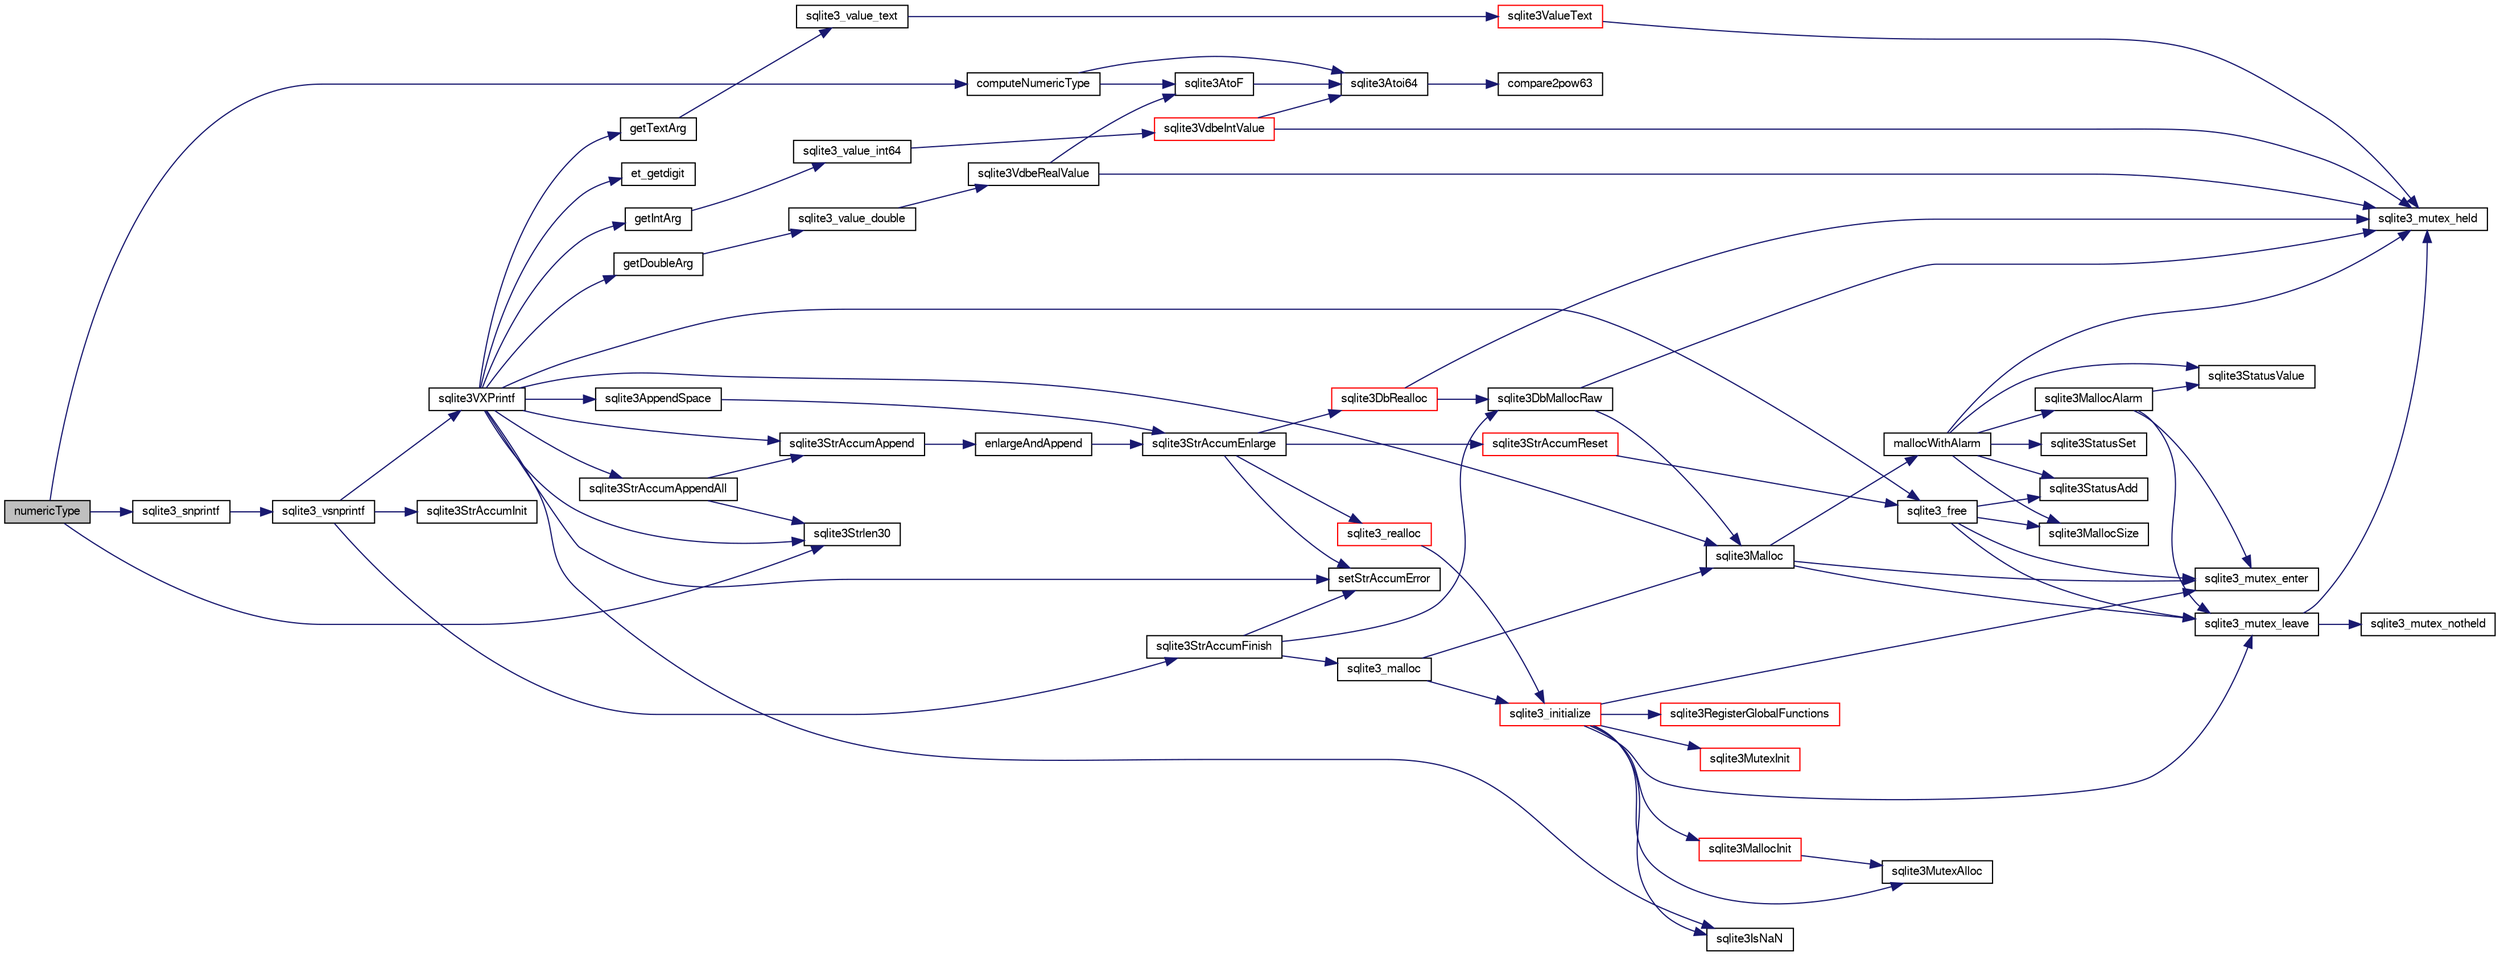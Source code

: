 digraph "numericType"
{
  edge [fontname="FreeSans",fontsize="10",labelfontname="FreeSans",labelfontsize="10"];
  node [fontname="FreeSans",fontsize="10",shape=record];
  rankdir="LR";
  Node185717 [label="numericType",height=0.2,width=0.4,color="black", fillcolor="grey75", style="filled", fontcolor="black"];
  Node185717 -> Node185718 [color="midnightblue",fontsize="10",style="solid",fontname="FreeSans"];
  Node185718 [label="computeNumericType",height=0.2,width=0.4,color="black", fillcolor="white", style="filled",URL="$sqlite3_8c.html#a8143e0b9f287e15d4604fcdb977c5357"];
  Node185718 -> Node185719 [color="midnightblue",fontsize="10",style="solid",fontname="FreeSans"];
  Node185719 [label="sqlite3AtoF",height=0.2,width=0.4,color="black", fillcolor="white", style="filled",URL="$sqlite3_8c.html#ad2a961fc08942417d977510a1384b6d2"];
  Node185719 -> Node185720 [color="midnightblue",fontsize="10",style="solid",fontname="FreeSans"];
  Node185720 [label="sqlite3Atoi64",height=0.2,width=0.4,color="black", fillcolor="white", style="filled",URL="$sqlite3_8c.html#a5b13083911b3dc0a0b54f43acc686a39"];
  Node185720 -> Node185721 [color="midnightblue",fontsize="10",style="solid",fontname="FreeSans"];
  Node185721 [label="compare2pow63",height=0.2,width=0.4,color="black", fillcolor="white", style="filled",URL="$sqlite3_8c.html#adcbebdd3f570175519922276b83132e0"];
  Node185718 -> Node185720 [color="midnightblue",fontsize="10",style="solid",fontname="FreeSans"];
  Node185717 -> Node185722 [color="midnightblue",fontsize="10",style="solid",fontname="FreeSans"];
  Node185722 [label="sqlite3_snprintf",height=0.2,width=0.4,color="black", fillcolor="white", style="filled",URL="$sqlite3_8c.html#aa2695a752e971577f5784122f2013c40"];
  Node185722 -> Node185723 [color="midnightblue",fontsize="10",style="solid",fontname="FreeSans"];
  Node185723 [label="sqlite3_vsnprintf",height=0.2,width=0.4,color="black", fillcolor="white", style="filled",URL="$sqlite3_8c.html#a0862c03aea71d62847e452aa655add42"];
  Node185723 -> Node185724 [color="midnightblue",fontsize="10",style="solid",fontname="FreeSans"];
  Node185724 [label="sqlite3StrAccumInit",height=0.2,width=0.4,color="black", fillcolor="white", style="filled",URL="$sqlite3_8c.html#aabf95e113b9d54d519cd15a56215f560"];
  Node185723 -> Node185725 [color="midnightblue",fontsize="10",style="solid",fontname="FreeSans"];
  Node185725 [label="sqlite3VXPrintf",height=0.2,width=0.4,color="black", fillcolor="white", style="filled",URL="$sqlite3_8c.html#a63c25806c9bd4a2b76f9a0eb232c6bde"];
  Node185725 -> Node185726 [color="midnightblue",fontsize="10",style="solid",fontname="FreeSans"];
  Node185726 [label="sqlite3StrAccumAppend",height=0.2,width=0.4,color="black", fillcolor="white", style="filled",URL="$sqlite3_8c.html#a56664fa33def33c5a5245b623441d5e0"];
  Node185726 -> Node185727 [color="midnightblue",fontsize="10",style="solid",fontname="FreeSans"];
  Node185727 [label="enlargeAndAppend",height=0.2,width=0.4,color="black", fillcolor="white", style="filled",URL="$sqlite3_8c.html#a25b21e61dc0883d849890eaa8a18088a"];
  Node185727 -> Node185728 [color="midnightblue",fontsize="10",style="solid",fontname="FreeSans"];
  Node185728 [label="sqlite3StrAccumEnlarge",height=0.2,width=0.4,color="black", fillcolor="white", style="filled",URL="$sqlite3_8c.html#a38976500a97c69d65086eeccca82dd96"];
  Node185728 -> Node185729 [color="midnightblue",fontsize="10",style="solid",fontname="FreeSans"];
  Node185729 [label="setStrAccumError",height=0.2,width=0.4,color="black", fillcolor="white", style="filled",URL="$sqlite3_8c.html#a3dc479a1fc8ba1ab8edfe51f8a0b102c"];
  Node185728 -> Node185730 [color="midnightblue",fontsize="10",style="solid",fontname="FreeSans"];
  Node185730 [label="sqlite3StrAccumReset",height=0.2,width=0.4,color="red", fillcolor="white", style="filled",URL="$sqlite3_8c.html#ad7e70f4ec9d2fa3a63a371e2c7c555d8"];
  Node185730 -> Node185737 [color="midnightblue",fontsize="10",style="solid",fontname="FreeSans"];
  Node185737 [label="sqlite3_free",height=0.2,width=0.4,color="black", fillcolor="white", style="filled",URL="$sqlite3_8c.html#a6552349e36a8a691af5487999ab09519"];
  Node185737 -> Node185738 [color="midnightblue",fontsize="10",style="solid",fontname="FreeSans"];
  Node185738 [label="sqlite3_mutex_enter",height=0.2,width=0.4,color="black", fillcolor="white", style="filled",URL="$sqlite3_8c.html#a1c12cde690bd89f104de5cbad12a6bf5"];
  Node185737 -> Node185739 [color="midnightblue",fontsize="10",style="solid",fontname="FreeSans"];
  Node185739 [label="sqlite3StatusAdd",height=0.2,width=0.4,color="black", fillcolor="white", style="filled",URL="$sqlite3_8c.html#afa029f93586aeab4cc85360905dae9cd"];
  Node185737 -> Node185735 [color="midnightblue",fontsize="10",style="solid",fontname="FreeSans"];
  Node185735 [label="sqlite3MallocSize",height=0.2,width=0.4,color="black", fillcolor="white", style="filled",URL="$sqlite3_8c.html#acf5d2a5f35270bafb050bd2def576955"];
  Node185737 -> Node185740 [color="midnightblue",fontsize="10",style="solid",fontname="FreeSans"];
  Node185740 [label="sqlite3_mutex_leave",height=0.2,width=0.4,color="black", fillcolor="white", style="filled",URL="$sqlite3_8c.html#a5838d235601dbd3c1fa993555c6bcc93"];
  Node185740 -> Node185732 [color="midnightblue",fontsize="10",style="solid",fontname="FreeSans"];
  Node185732 [label="sqlite3_mutex_held",height=0.2,width=0.4,color="black", fillcolor="white", style="filled",URL="$sqlite3_8c.html#acf77da68932b6bc163c5e68547ecc3e7"];
  Node185740 -> Node185741 [color="midnightblue",fontsize="10",style="solid",fontname="FreeSans"];
  Node185741 [label="sqlite3_mutex_notheld",height=0.2,width=0.4,color="black", fillcolor="white", style="filled",URL="$sqlite3_8c.html#a83967c837c1c000d3b5adcfaa688f5dc"];
  Node185728 -> Node185742 [color="midnightblue",fontsize="10",style="solid",fontname="FreeSans"];
  Node185742 [label="sqlite3DbRealloc",height=0.2,width=0.4,color="red", fillcolor="white", style="filled",URL="$sqlite3_8c.html#ae028f4902a9d29bcaf310ff289ee87dc"];
  Node185742 -> Node185732 [color="midnightblue",fontsize="10",style="solid",fontname="FreeSans"];
  Node185742 -> Node185743 [color="midnightblue",fontsize="10",style="solid",fontname="FreeSans"];
  Node185743 [label="sqlite3DbMallocRaw",height=0.2,width=0.4,color="black", fillcolor="white", style="filled",URL="$sqlite3_8c.html#abbe8be0cf7175e11ddc3e2218fad924e"];
  Node185743 -> Node185732 [color="midnightblue",fontsize="10",style="solid",fontname="FreeSans"];
  Node185743 -> Node185744 [color="midnightblue",fontsize="10",style="solid",fontname="FreeSans"];
  Node185744 [label="sqlite3Malloc",height=0.2,width=0.4,color="black", fillcolor="white", style="filled",URL="$sqlite3_8c.html#a361a2eaa846b1885f123abe46f5d8b2b"];
  Node185744 -> Node185738 [color="midnightblue",fontsize="10",style="solid",fontname="FreeSans"];
  Node185744 -> Node185745 [color="midnightblue",fontsize="10",style="solid",fontname="FreeSans"];
  Node185745 [label="mallocWithAlarm",height=0.2,width=0.4,color="black", fillcolor="white", style="filled",URL="$sqlite3_8c.html#ab070d5cf8e48ec8a6a43cf025d48598b"];
  Node185745 -> Node185732 [color="midnightblue",fontsize="10",style="solid",fontname="FreeSans"];
  Node185745 -> Node185746 [color="midnightblue",fontsize="10",style="solid",fontname="FreeSans"];
  Node185746 [label="sqlite3StatusSet",height=0.2,width=0.4,color="black", fillcolor="white", style="filled",URL="$sqlite3_8c.html#afec7586c01fcb5ea17dc9d7725a589d9"];
  Node185745 -> Node185747 [color="midnightblue",fontsize="10",style="solid",fontname="FreeSans"];
  Node185747 [label="sqlite3StatusValue",height=0.2,width=0.4,color="black", fillcolor="white", style="filled",URL="$sqlite3_8c.html#a30b8ac296c6e200c1fa57708d52c6ef6"];
  Node185745 -> Node185748 [color="midnightblue",fontsize="10",style="solid",fontname="FreeSans"];
  Node185748 [label="sqlite3MallocAlarm",height=0.2,width=0.4,color="black", fillcolor="white", style="filled",URL="$sqlite3_8c.html#ada66988e8471d1198f3219c062377508"];
  Node185748 -> Node185747 [color="midnightblue",fontsize="10",style="solid",fontname="FreeSans"];
  Node185748 -> Node185740 [color="midnightblue",fontsize="10",style="solid",fontname="FreeSans"];
  Node185748 -> Node185738 [color="midnightblue",fontsize="10",style="solid",fontname="FreeSans"];
  Node185745 -> Node185735 [color="midnightblue",fontsize="10",style="solid",fontname="FreeSans"];
  Node185745 -> Node185739 [color="midnightblue",fontsize="10",style="solid",fontname="FreeSans"];
  Node185744 -> Node185740 [color="midnightblue",fontsize="10",style="solid",fontname="FreeSans"];
  Node185728 -> Node185920 [color="midnightblue",fontsize="10",style="solid",fontname="FreeSans"];
  Node185920 [label="sqlite3_realloc",height=0.2,width=0.4,color="red", fillcolor="white", style="filled",URL="$sqlite3_8c.html#a822d9e42f6ab4b2ec803f311aeb9618d"];
  Node185920 -> Node185750 [color="midnightblue",fontsize="10",style="solid",fontname="FreeSans"];
  Node185750 [label="sqlite3_initialize",height=0.2,width=0.4,color="red", fillcolor="white", style="filled",URL="$sqlite3_8c.html#ab0c0ee2d5d4cf8b28e9572296a8861df"];
  Node185750 -> Node185751 [color="midnightblue",fontsize="10",style="solid",fontname="FreeSans"];
  Node185751 [label="sqlite3MutexInit",height=0.2,width=0.4,color="red", fillcolor="white", style="filled",URL="$sqlite3_8c.html#a7906afcdd1cdb3d0007eb932398a1158"];
  Node185750 -> Node185769 [color="midnightblue",fontsize="10",style="solid",fontname="FreeSans"];
  Node185769 [label="sqlite3MutexAlloc",height=0.2,width=0.4,color="black", fillcolor="white", style="filled",URL="$sqlite3_8c.html#a0e3f432ee581f6876b590e7ad7e84e19"];
  Node185750 -> Node185738 [color="midnightblue",fontsize="10",style="solid",fontname="FreeSans"];
  Node185750 -> Node185770 [color="midnightblue",fontsize="10",style="solid",fontname="FreeSans"];
  Node185770 [label="sqlite3MallocInit",height=0.2,width=0.4,color="red", fillcolor="white", style="filled",URL="$sqlite3_8c.html#a9e06f9e7cad0d83ce80ab493c9533552"];
  Node185770 -> Node185769 [color="midnightblue",fontsize="10",style="solid",fontname="FreeSans"];
  Node185750 -> Node185740 [color="midnightblue",fontsize="10",style="solid",fontname="FreeSans"];
  Node185750 -> Node185813 [color="midnightblue",fontsize="10",style="solid",fontname="FreeSans"];
  Node185813 [label="sqlite3RegisterGlobalFunctions",height=0.2,width=0.4,color="red", fillcolor="white", style="filled",URL="$sqlite3_8c.html#a9f75bd111010f29e1b8d74344473c4ec"];
  Node185750 -> Node185888 [color="midnightblue",fontsize="10",style="solid",fontname="FreeSans"];
  Node185888 [label="sqlite3IsNaN",height=0.2,width=0.4,color="black", fillcolor="white", style="filled",URL="$sqlite3_8c.html#aed4d78203877c3486765ccbc7feebb50"];
  Node185725 -> Node185995 [color="midnightblue",fontsize="10",style="solid",fontname="FreeSans"];
  Node185995 [label="getIntArg",height=0.2,width=0.4,color="black", fillcolor="white", style="filled",URL="$sqlite3_8c.html#abff258963dbd9205fb299851a64c67be"];
  Node185995 -> Node185880 [color="midnightblue",fontsize="10",style="solid",fontname="FreeSans"];
  Node185880 [label="sqlite3_value_int64",height=0.2,width=0.4,color="black", fillcolor="white", style="filled",URL="$sqlite3_8c.html#ab38d8627f4750672e72712df0b709e0d"];
  Node185880 -> Node185870 [color="midnightblue",fontsize="10",style="solid",fontname="FreeSans"];
  Node185870 [label="sqlite3VdbeIntValue",height=0.2,width=0.4,color="red", fillcolor="white", style="filled",URL="$sqlite3_8c.html#a3dc28e3bfdbecf81633c3697a3aacd45"];
  Node185870 -> Node185732 [color="midnightblue",fontsize="10",style="solid",fontname="FreeSans"];
  Node185870 -> Node185720 [color="midnightblue",fontsize="10",style="solid",fontname="FreeSans"];
  Node185725 -> Node185744 [color="midnightblue",fontsize="10",style="solid",fontname="FreeSans"];
  Node185725 -> Node185729 [color="midnightblue",fontsize="10",style="solid",fontname="FreeSans"];
  Node185725 -> Node185996 [color="midnightblue",fontsize="10",style="solid",fontname="FreeSans"];
  Node185996 [label="getDoubleArg",height=0.2,width=0.4,color="black", fillcolor="white", style="filled",URL="$sqlite3_8c.html#a1cf25120072c85bd261983b24c12c3d9"];
  Node185996 -> Node185884 [color="midnightblue",fontsize="10",style="solid",fontname="FreeSans"];
  Node185884 [label="sqlite3_value_double",height=0.2,width=0.4,color="black", fillcolor="white", style="filled",URL="$sqlite3_8c.html#a3e50c1a2dd484a8b6911c9d163816b88"];
  Node185884 -> Node185885 [color="midnightblue",fontsize="10",style="solid",fontname="FreeSans"];
  Node185885 [label="sqlite3VdbeRealValue",height=0.2,width=0.4,color="black", fillcolor="white", style="filled",URL="$sqlite3_8c.html#a5bf943a4f9a5516911b3bc610e3d64e0"];
  Node185885 -> Node185732 [color="midnightblue",fontsize="10",style="solid",fontname="FreeSans"];
  Node185885 -> Node185719 [color="midnightblue",fontsize="10",style="solid",fontname="FreeSans"];
  Node185725 -> Node185888 [color="midnightblue",fontsize="10",style="solid",fontname="FreeSans"];
  Node185725 -> Node185811 [color="midnightblue",fontsize="10",style="solid",fontname="FreeSans"];
  Node185811 [label="sqlite3Strlen30",height=0.2,width=0.4,color="black", fillcolor="white", style="filled",URL="$sqlite3_8c.html#a3dcd80ba41f1a308193dee74857b62a7"];
  Node185725 -> Node185997 [color="midnightblue",fontsize="10",style="solid",fontname="FreeSans"];
  Node185997 [label="et_getdigit",height=0.2,width=0.4,color="black", fillcolor="white", style="filled",URL="$sqlite3_8c.html#a40c5a308749ad07cc2397a53e081bff0"];
  Node185725 -> Node185998 [color="midnightblue",fontsize="10",style="solid",fontname="FreeSans"];
  Node185998 [label="getTextArg",height=0.2,width=0.4,color="black", fillcolor="white", style="filled",URL="$sqlite3_8c.html#afbb41850423ef20071cefaab0431e04d"];
  Node185998 -> Node185816 [color="midnightblue",fontsize="10",style="solid",fontname="FreeSans"];
  Node185816 [label="sqlite3_value_text",height=0.2,width=0.4,color="black", fillcolor="white", style="filled",URL="$sqlite3_8c.html#aef2ace3239e6dd59c74110faa70f8171"];
  Node185816 -> Node185817 [color="midnightblue",fontsize="10",style="solid",fontname="FreeSans"];
  Node185817 [label="sqlite3ValueText",height=0.2,width=0.4,color="red", fillcolor="white", style="filled",URL="$sqlite3_8c.html#ad567a94e52d1adf81f4857fdba00a59b"];
  Node185817 -> Node185732 [color="midnightblue",fontsize="10",style="solid",fontname="FreeSans"];
  Node185725 -> Node185999 [color="midnightblue",fontsize="10",style="solid",fontname="FreeSans"];
  Node185999 [label="sqlite3StrAccumAppendAll",height=0.2,width=0.4,color="black", fillcolor="white", style="filled",URL="$sqlite3_8c.html#acaf8f3e4f99a3c3a4a77e9c987547289"];
  Node185999 -> Node185726 [color="midnightblue",fontsize="10",style="solid",fontname="FreeSans"];
  Node185999 -> Node185811 [color="midnightblue",fontsize="10",style="solid",fontname="FreeSans"];
  Node185725 -> Node186000 [color="midnightblue",fontsize="10",style="solid",fontname="FreeSans"];
  Node186000 [label="sqlite3AppendSpace",height=0.2,width=0.4,color="black", fillcolor="white", style="filled",URL="$sqlite3_8c.html#aefd38a5afc0020d4a93855c3ee7c63a8"];
  Node186000 -> Node185728 [color="midnightblue",fontsize="10",style="solid",fontname="FreeSans"];
  Node185725 -> Node185737 [color="midnightblue",fontsize="10",style="solid",fontname="FreeSans"];
  Node185723 -> Node185775 [color="midnightblue",fontsize="10",style="solid",fontname="FreeSans"];
  Node185775 [label="sqlite3StrAccumFinish",height=0.2,width=0.4,color="black", fillcolor="white", style="filled",URL="$sqlite3_8c.html#adb7f26b10ac1b847db6f000ef4c2e2ba"];
  Node185775 -> Node185743 [color="midnightblue",fontsize="10",style="solid",fontname="FreeSans"];
  Node185775 -> Node185776 [color="midnightblue",fontsize="10",style="solid",fontname="FreeSans"];
  Node185776 [label="sqlite3_malloc",height=0.2,width=0.4,color="black", fillcolor="white", style="filled",URL="$sqlite3_8c.html#ac79dba55fc32b6a840cf5a9769bce7cd"];
  Node185776 -> Node185750 [color="midnightblue",fontsize="10",style="solid",fontname="FreeSans"];
  Node185776 -> Node185744 [color="midnightblue",fontsize="10",style="solid",fontname="FreeSans"];
  Node185775 -> Node185729 [color="midnightblue",fontsize="10",style="solid",fontname="FreeSans"];
  Node185717 -> Node185811 [color="midnightblue",fontsize="10",style="solid",fontname="FreeSans"];
}
